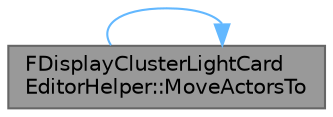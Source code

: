 digraph "FDisplayClusterLightCardEditorHelper::MoveActorsTo"
{
 // INTERACTIVE_SVG=YES
 // LATEX_PDF_SIZE
  bgcolor="transparent";
  edge [fontname=Helvetica,fontsize=10,labelfontname=Helvetica,labelfontsize=10];
  node [fontname=Helvetica,fontsize=10,shape=box,height=0.2,width=0.4];
  rankdir="LR";
  Node1 [id="Node000001",label="FDisplayClusterLightCard\lEditorHelper::MoveActorsTo",height=0.2,width=0.4,color="gray40", fillcolor="grey60", style="filled", fontcolor="black",tooltip="Moves specified actors to desired coordinates."];
  Node1 -> Node1 [id="edge1_Node000001_Node000001",color="steelblue1",style="solid",tooltip=" "];
}

